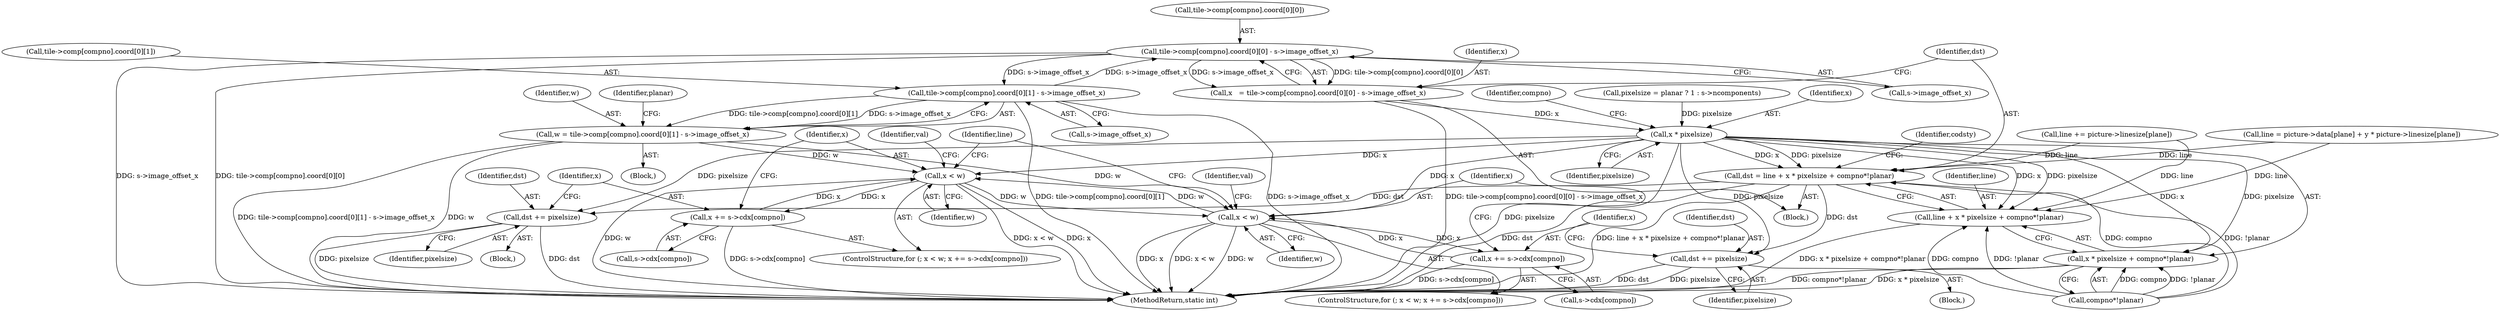 digraph "0_FFmpeg_fe448cd28d674c3eff3072552eae366d0b659ce9@pointer" {
"1000635" [label="(Call,tile->comp[compno].coord[0][0] - s->image_offset_x)"];
"1000514" [label="(Call,tile->comp[compno].coord[0][1] - s->image_offset_x)"];
"1000635" [label="(Call,tile->comp[compno].coord[0][0] - s->image_offset_x)"];
"1000512" [label="(Call,w = tile->comp[compno].coord[0][1] - s->image_offset_x)"];
"1000670" [label="(Call,x < w)"];
"1000673" [label="(Call,x += s->cdx[compno])"];
"1000719" [label="(Call,x < w)"];
"1000722" [label="(Call,x += s->cdx[compno])"];
"1000633" [label="(Call,x   = tile->comp[compno].coord[0][0] - s->image_offset_x)"];
"1000655" [label="(Call,x * pixelsize)"];
"1000650" [label="(Call,dst = line + x * pixelsize + compno*!planar)"];
"1000713" [label="(Call,dst += pixelsize)"];
"1000761" [label="(Call,dst += pixelsize)"];
"1000652" [label="(Call,line + x * pixelsize + compno*!planar)"];
"1000654" [label="(Call,x * pixelsize + compno*!planar)"];
"1000540" [label="(Call,pixelsize = planar ? 1 : s->ncomponents)"];
"1000652" [label="(Call,line + x * pixelsize + compno*!planar)"];
"1000634" [label="(Identifier,x)"];
"1000723" [label="(Identifier,x)"];
"1000514" [label="(Call,tile->comp[compno].coord[0][1] - s->image_offset_x)"];
"1000650" [label="(Call,dst = line + x * pixelsize + compno*!planar)"];
"1000722" [label="(Call,x += s->cdx[compno])"];
"1000665" [label="(Identifier,codsty)"];
"1000683" [label="(Identifier,val)"];
"1000762" [label="(Identifier,dst)"];
"1000721" [label="(Identifier,w)"];
"1000671" [label="(Identifier,x)"];
"1000633" [label="(Call,x   = tile->comp[compno].coord[0][0] - s->image_offset_x)"];
"1000673" [label="(Call,x += s->cdx[compno])"];
"1000658" [label="(Call,compno*!planar)"];
"1000526" [label="(Call,s->image_offset_x)"];
"1000515" [label="(Call,tile->comp[compno].coord[0][1])"];
"1000763" [label="(Identifier,pixelsize)"];
"1000672" [label="(Identifier,w)"];
"1000764" [label="(Call,line += picture->linesize[plane])"];
"1000761" [label="(Call,dst += pixelsize)"];
"1000680" [label="(Block,)"];
"1000714" [label="(Identifier,dst)"];
"1000531" [label="(Identifier,planar)"];
"1001090" [label="(MethodReturn,static int)"];
"1000669" [label="(ControlStructure,for (; x < w; x += s->cdx[compno]))"];
"1000675" [label="(Call,s->cdx[compno])"];
"1000729" [label="(Block,)"];
"1000655" [label="(Call,x * pixelsize)"];
"1000631" [label="(Block,)"];
"1000674" [label="(Identifier,x)"];
"1000657" [label="(Identifier,pixelsize)"];
"1000512" [label="(Call,w = tile->comp[compno].coord[0][1] - s->image_offset_x)"];
"1000670" [label="(Call,x < w)"];
"1000765" [label="(Identifier,line)"];
"1000656" [label="(Identifier,x)"];
"1000474" [label="(Block,)"];
"1000659" [label="(Identifier,compno)"];
"1000653" [label="(Identifier,line)"];
"1000635" [label="(Call,tile->comp[compno].coord[0][0] - s->image_offset_x)"];
"1000651" [label="(Identifier,dst)"];
"1000720" [label="(Identifier,x)"];
"1000718" [label="(ControlStructure,for (; x < w; x += s->cdx[compno]))"];
"1000732" [label="(Identifier,val)"];
"1000719" [label="(Call,x < w)"];
"1000724" [label="(Call,s->cdx[compno])"];
"1000636" [label="(Call,tile->comp[compno].coord[0][0])"];
"1000713" [label="(Call,dst += pixelsize)"];
"1000591" [label="(Call,line = picture->data[plane] + y * picture->linesize[plane])"];
"1000647" [label="(Call,s->image_offset_x)"];
"1000654" [label="(Call,x * pixelsize + compno*!planar)"];
"1000513" [label="(Identifier,w)"];
"1000715" [label="(Identifier,pixelsize)"];
"1000635" -> "1000633"  [label="AST: "];
"1000635" -> "1000647"  [label="CFG: "];
"1000636" -> "1000635"  [label="AST: "];
"1000647" -> "1000635"  [label="AST: "];
"1000633" -> "1000635"  [label="CFG: "];
"1000635" -> "1001090"  [label="DDG: s->image_offset_x"];
"1000635" -> "1001090"  [label="DDG: tile->comp[compno].coord[0][0]"];
"1000635" -> "1000514"  [label="DDG: s->image_offset_x"];
"1000635" -> "1000633"  [label="DDG: tile->comp[compno].coord[0][0]"];
"1000635" -> "1000633"  [label="DDG: s->image_offset_x"];
"1000514" -> "1000635"  [label="DDG: s->image_offset_x"];
"1000514" -> "1000512"  [label="AST: "];
"1000514" -> "1000526"  [label="CFG: "];
"1000515" -> "1000514"  [label="AST: "];
"1000526" -> "1000514"  [label="AST: "];
"1000512" -> "1000514"  [label="CFG: "];
"1000514" -> "1001090"  [label="DDG: tile->comp[compno].coord[0][1]"];
"1000514" -> "1001090"  [label="DDG: s->image_offset_x"];
"1000514" -> "1000512"  [label="DDG: tile->comp[compno].coord[0][1]"];
"1000514" -> "1000512"  [label="DDG: s->image_offset_x"];
"1000512" -> "1000474"  [label="AST: "];
"1000513" -> "1000512"  [label="AST: "];
"1000531" -> "1000512"  [label="CFG: "];
"1000512" -> "1001090"  [label="DDG: w"];
"1000512" -> "1001090"  [label="DDG: tile->comp[compno].coord[0][1] - s->image_offset_x"];
"1000512" -> "1000670"  [label="DDG: w"];
"1000512" -> "1000719"  [label="DDG: w"];
"1000670" -> "1000669"  [label="AST: "];
"1000670" -> "1000672"  [label="CFG: "];
"1000671" -> "1000670"  [label="AST: "];
"1000672" -> "1000670"  [label="AST: "];
"1000683" -> "1000670"  [label="CFG: "];
"1000765" -> "1000670"  [label="CFG: "];
"1000670" -> "1001090"  [label="DDG: w"];
"1000670" -> "1001090"  [label="DDG: x < w"];
"1000670" -> "1001090"  [label="DDG: x"];
"1000655" -> "1000670"  [label="DDG: x"];
"1000673" -> "1000670"  [label="DDG: x"];
"1000719" -> "1000670"  [label="DDG: w"];
"1000670" -> "1000673"  [label="DDG: x"];
"1000670" -> "1000719"  [label="DDG: w"];
"1000673" -> "1000669"  [label="AST: "];
"1000673" -> "1000675"  [label="CFG: "];
"1000674" -> "1000673"  [label="AST: "];
"1000675" -> "1000673"  [label="AST: "];
"1000671" -> "1000673"  [label="CFG: "];
"1000673" -> "1001090"  [label="DDG: s->cdx[compno]"];
"1000719" -> "1000718"  [label="AST: "];
"1000719" -> "1000721"  [label="CFG: "];
"1000720" -> "1000719"  [label="AST: "];
"1000721" -> "1000719"  [label="AST: "];
"1000732" -> "1000719"  [label="CFG: "];
"1000765" -> "1000719"  [label="CFG: "];
"1000719" -> "1001090"  [label="DDG: w"];
"1000719" -> "1001090"  [label="DDG: x"];
"1000719" -> "1001090"  [label="DDG: x < w"];
"1000655" -> "1000719"  [label="DDG: x"];
"1000722" -> "1000719"  [label="DDG: x"];
"1000719" -> "1000722"  [label="DDG: x"];
"1000722" -> "1000718"  [label="AST: "];
"1000722" -> "1000724"  [label="CFG: "];
"1000723" -> "1000722"  [label="AST: "];
"1000724" -> "1000722"  [label="AST: "];
"1000720" -> "1000722"  [label="CFG: "];
"1000722" -> "1001090"  [label="DDG: s->cdx[compno]"];
"1000633" -> "1000631"  [label="AST: "];
"1000634" -> "1000633"  [label="AST: "];
"1000651" -> "1000633"  [label="CFG: "];
"1000633" -> "1001090"  [label="DDG: tile->comp[compno].coord[0][0] - s->image_offset_x"];
"1000633" -> "1000655"  [label="DDG: x"];
"1000655" -> "1000654"  [label="AST: "];
"1000655" -> "1000657"  [label="CFG: "];
"1000656" -> "1000655"  [label="AST: "];
"1000657" -> "1000655"  [label="AST: "];
"1000659" -> "1000655"  [label="CFG: "];
"1000655" -> "1001090"  [label="DDG: pixelsize"];
"1000655" -> "1000650"  [label="DDG: x"];
"1000655" -> "1000650"  [label="DDG: pixelsize"];
"1000655" -> "1000652"  [label="DDG: x"];
"1000655" -> "1000652"  [label="DDG: pixelsize"];
"1000655" -> "1000654"  [label="DDG: x"];
"1000655" -> "1000654"  [label="DDG: pixelsize"];
"1000540" -> "1000655"  [label="DDG: pixelsize"];
"1000655" -> "1000713"  [label="DDG: pixelsize"];
"1000655" -> "1000761"  [label="DDG: pixelsize"];
"1000650" -> "1000631"  [label="AST: "];
"1000650" -> "1000652"  [label="CFG: "];
"1000651" -> "1000650"  [label="AST: "];
"1000652" -> "1000650"  [label="AST: "];
"1000665" -> "1000650"  [label="CFG: "];
"1000650" -> "1001090"  [label="DDG: dst"];
"1000650" -> "1001090"  [label="DDG: line + x * pixelsize + compno*!planar"];
"1000591" -> "1000650"  [label="DDG: line"];
"1000764" -> "1000650"  [label="DDG: line"];
"1000658" -> "1000650"  [label="DDG: compno"];
"1000658" -> "1000650"  [label="DDG: !planar"];
"1000650" -> "1000713"  [label="DDG: dst"];
"1000650" -> "1000761"  [label="DDG: dst"];
"1000713" -> "1000680"  [label="AST: "];
"1000713" -> "1000715"  [label="CFG: "];
"1000714" -> "1000713"  [label="AST: "];
"1000715" -> "1000713"  [label="AST: "];
"1000674" -> "1000713"  [label="CFG: "];
"1000713" -> "1001090"  [label="DDG: dst"];
"1000713" -> "1001090"  [label="DDG: pixelsize"];
"1000761" -> "1000729"  [label="AST: "];
"1000761" -> "1000763"  [label="CFG: "];
"1000762" -> "1000761"  [label="AST: "];
"1000763" -> "1000761"  [label="AST: "];
"1000723" -> "1000761"  [label="CFG: "];
"1000761" -> "1001090"  [label="DDG: dst"];
"1000761" -> "1001090"  [label="DDG: pixelsize"];
"1000652" -> "1000654"  [label="CFG: "];
"1000653" -> "1000652"  [label="AST: "];
"1000654" -> "1000652"  [label="AST: "];
"1000652" -> "1001090"  [label="DDG: x * pixelsize + compno*!planar"];
"1000591" -> "1000652"  [label="DDG: line"];
"1000764" -> "1000652"  [label="DDG: line"];
"1000658" -> "1000652"  [label="DDG: compno"];
"1000658" -> "1000652"  [label="DDG: !planar"];
"1000654" -> "1000658"  [label="CFG: "];
"1000658" -> "1000654"  [label="AST: "];
"1000654" -> "1001090"  [label="DDG: x * pixelsize"];
"1000654" -> "1001090"  [label="DDG: compno*!planar"];
"1000658" -> "1000654"  [label="DDG: compno"];
"1000658" -> "1000654"  [label="DDG: !planar"];
}
